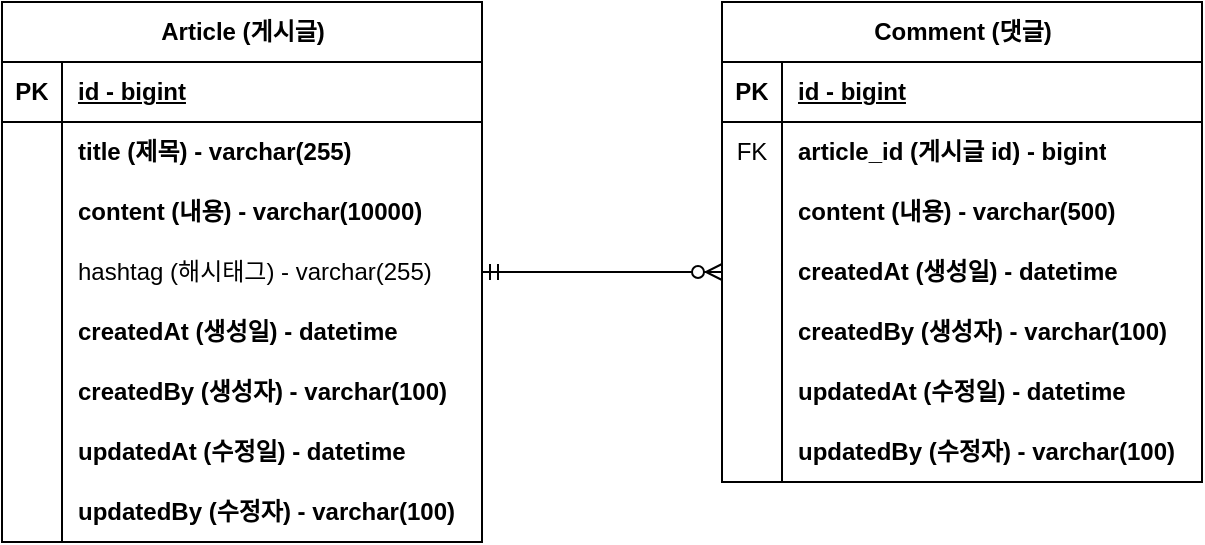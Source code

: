 <mxfile version="26.2.14">
  <diagram id="R2lEEEUBdFMjLlhIrx00" name="Page-1">
    <mxGraphModel dx="1364" dy="791" grid="1" gridSize="10" guides="1" tooltips="1" connect="1" arrows="1" fold="1" page="1" pageScale="1" pageWidth="850" pageHeight="1100" math="0" shadow="0" extFonts="Permanent Marker^https://fonts.googleapis.com/css?family=Permanent+Marker">
      <root>
        <mxCell id="0" />
        <mxCell id="1" parent="0" />
        <mxCell id="3DW1QkJ_BG_uOG5T6q-X-1" value="Article (게시글)" style="shape=table;startSize=30;container=1;collapsible=1;childLayout=tableLayout;fixedRows=1;rowLines=0;fontStyle=1;align=center;resizeLast=1;html=1;" parent="1" vertex="1">
          <mxGeometry x="80" y="120" width="240" height="270" as="geometry" />
        </mxCell>
        <mxCell id="3DW1QkJ_BG_uOG5T6q-X-2" value="" style="shape=tableRow;horizontal=0;startSize=0;swimlaneHead=0;swimlaneBody=0;fillColor=none;collapsible=0;dropTarget=0;points=[[0,0.5],[1,0.5]];portConstraint=eastwest;top=0;left=0;right=0;bottom=1;" parent="3DW1QkJ_BG_uOG5T6q-X-1" vertex="1">
          <mxGeometry y="30" width="240" height="30" as="geometry" />
        </mxCell>
        <mxCell id="3DW1QkJ_BG_uOG5T6q-X-3" value="PK" style="shape=partialRectangle;connectable=0;fillColor=none;top=0;left=0;bottom=0;right=0;fontStyle=1;overflow=hidden;whiteSpace=wrap;html=1;" parent="3DW1QkJ_BG_uOG5T6q-X-2" vertex="1">
          <mxGeometry width="30" height="30" as="geometry">
            <mxRectangle width="30" height="30" as="alternateBounds" />
          </mxGeometry>
        </mxCell>
        <mxCell id="3DW1QkJ_BG_uOG5T6q-X-4" value="id - bigint" style="shape=partialRectangle;connectable=0;fillColor=none;top=0;left=0;bottom=0;right=0;align=left;spacingLeft=6;fontStyle=5;overflow=hidden;whiteSpace=wrap;html=1;" parent="3DW1QkJ_BG_uOG5T6q-X-2" vertex="1">
          <mxGeometry x="30" width="210" height="30" as="geometry">
            <mxRectangle width="210" height="30" as="alternateBounds" />
          </mxGeometry>
        </mxCell>
        <mxCell id="3DW1QkJ_BG_uOG5T6q-X-5" value="" style="shape=tableRow;horizontal=0;startSize=0;swimlaneHead=0;swimlaneBody=0;fillColor=none;collapsible=0;dropTarget=0;points=[[0,0.5],[1,0.5]];portConstraint=eastwest;top=0;left=0;right=0;bottom=0;" parent="3DW1QkJ_BG_uOG5T6q-X-1" vertex="1">
          <mxGeometry y="60" width="240" height="30" as="geometry" />
        </mxCell>
        <mxCell id="3DW1QkJ_BG_uOG5T6q-X-6" value="" style="shape=partialRectangle;connectable=0;fillColor=none;top=0;left=0;bottom=0;right=0;editable=1;overflow=hidden;whiteSpace=wrap;html=1;" parent="3DW1QkJ_BG_uOG5T6q-X-5" vertex="1">
          <mxGeometry width="30" height="30" as="geometry">
            <mxRectangle width="30" height="30" as="alternateBounds" />
          </mxGeometry>
        </mxCell>
        <mxCell id="3DW1QkJ_BG_uOG5T6q-X-7" value="title (제목) - varchar(255)" style="shape=partialRectangle;connectable=0;fillColor=none;top=0;left=0;bottom=0;right=0;align=left;spacingLeft=6;overflow=hidden;whiteSpace=wrap;html=1;fontStyle=1" parent="3DW1QkJ_BG_uOG5T6q-X-5" vertex="1">
          <mxGeometry x="30" width="210" height="30" as="geometry">
            <mxRectangle width="210" height="30" as="alternateBounds" />
          </mxGeometry>
        </mxCell>
        <mxCell id="3DW1QkJ_BG_uOG5T6q-X-8" value="" style="shape=tableRow;horizontal=0;startSize=0;swimlaneHead=0;swimlaneBody=0;fillColor=none;collapsible=0;dropTarget=0;points=[[0,0.5],[1,0.5]];portConstraint=eastwest;top=0;left=0;right=0;bottom=0;" parent="3DW1QkJ_BG_uOG5T6q-X-1" vertex="1">
          <mxGeometry y="90" width="240" height="30" as="geometry" />
        </mxCell>
        <mxCell id="3DW1QkJ_BG_uOG5T6q-X-9" value="" style="shape=partialRectangle;connectable=0;fillColor=none;top=0;left=0;bottom=0;right=0;editable=1;overflow=hidden;whiteSpace=wrap;html=1;" parent="3DW1QkJ_BG_uOG5T6q-X-8" vertex="1">
          <mxGeometry width="30" height="30" as="geometry">
            <mxRectangle width="30" height="30" as="alternateBounds" />
          </mxGeometry>
        </mxCell>
        <mxCell id="3DW1QkJ_BG_uOG5T6q-X-10" value="content (내용) - varchar(10000)" style="shape=partialRectangle;connectable=0;fillColor=none;top=0;left=0;bottom=0;right=0;align=left;spacingLeft=6;overflow=hidden;whiteSpace=wrap;html=1;fontStyle=1" parent="3DW1QkJ_BG_uOG5T6q-X-8" vertex="1">
          <mxGeometry x="30" width="210" height="30" as="geometry">
            <mxRectangle width="210" height="30" as="alternateBounds" />
          </mxGeometry>
        </mxCell>
        <mxCell id="3DW1QkJ_BG_uOG5T6q-X-11" value="" style="shape=tableRow;horizontal=0;startSize=0;swimlaneHead=0;swimlaneBody=0;fillColor=none;collapsible=0;dropTarget=0;points=[[0,0.5],[1,0.5]];portConstraint=eastwest;top=0;left=0;right=0;bottom=0;" parent="3DW1QkJ_BG_uOG5T6q-X-1" vertex="1">
          <mxGeometry y="120" width="240" height="30" as="geometry" />
        </mxCell>
        <mxCell id="3DW1QkJ_BG_uOG5T6q-X-12" value="" style="shape=partialRectangle;connectable=0;fillColor=none;top=0;left=0;bottom=0;right=0;editable=1;overflow=hidden;whiteSpace=wrap;html=1;" parent="3DW1QkJ_BG_uOG5T6q-X-11" vertex="1">
          <mxGeometry width="30" height="30" as="geometry">
            <mxRectangle width="30" height="30" as="alternateBounds" />
          </mxGeometry>
        </mxCell>
        <mxCell id="3DW1QkJ_BG_uOG5T6q-X-13" value="hashtag (해시태그) - varchar(255)" style="shape=partialRectangle;connectable=0;fillColor=none;top=0;left=0;bottom=0;right=0;align=left;spacingLeft=6;overflow=hidden;whiteSpace=wrap;html=1;fontStyle=0" parent="3DW1QkJ_BG_uOG5T6q-X-11" vertex="1">
          <mxGeometry x="30" width="210" height="30" as="geometry">
            <mxRectangle width="210" height="30" as="alternateBounds" />
          </mxGeometry>
        </mxCell>
        <mxCell id="3DW1QkJ_BG_uOG5T6q-X-15" value="" style="shape=tableRow;horizontal=0;startSize=0;swimlaneHead=0;swimlaneBody=0;fillColor=none;collapsible=0;dropTarget=0;points=[[0,0.5],[1,0.5]];portConstraint=eastwest;top=0;left=0;right=0;bottom=0;" parent="3DW1QkJ_BG_uOG5T6q-X-1" vertex="1">
          <mxGeometry y="150" width="240" height="30" as="geometry" />
        </mxCell>
        <mxCell id="3DW1QkJ_BG_uOG5T6q-X-16" value="" style="shape=partialRectangle;connectable=0;fillColor=none;top=0;left=0;bottom=0;right=0;editable=1;overflow=hidden;whiteSpace=wrap;html=1;" parent="3DW1QkJ_BG_uOG5T6q-X-15" vertex="1">
          <mxGeometry width="30" height="30" as="geometry">
            <mxRectangle width="30" height="30" as="alternateBounds" />
          </mxGeometry>
        </mxCell>
        <mxCell id="3DW1QkJ_BG_uOG5T6q-X-17" value="createdAt (생성일) - datetime" style="shape=partialRectangle;connectable=0;fillColor=none;top=0;left=0;bottom=0;right=0;align=left;spacingLeft=6;overflow=hidden;whiteSpace=wrap;html=1;fontStyle=1" parent="3DW1QkJ_BG_uOG5T6q-X-15" vertex="1">
          <mxGeometry x="30" width="210" height="30" as="geometry">
            <mxRectangle width="210" height="30" as="alternateBounds" />
          </mxGeometry>
        </mxCell>
        <mxCell id="3DW1QkJ_BG_uOG5T6q-X-21" value="" style="shape=tableRow;horizontal=0;startSize=0;swimlaneHead=0;swimlaneBody=0;fillColor=none;collapsible=0;dropTarget=0;points=[[0,0.5],[1,0.5]];portConstraint=eastwest;top=0;left=0;right=0;bottom=0;" parent="3DW1QkJ_BG_uOG5T6q-X-1" vertex="1">
          <mxGeometry y="180" width="240" height="30" as="geometry" />
        </mxCell>
        <mxCell id="3DW1QkJ_BG_uOG5T6q-X-22" value="" style="shape=partialRectangle;connectable=0;fillColor=none;top=0;left=0;bottom=0;right=0;editable=1;overflow=hidden;whiteSpace=wrap;html=1;" parent="3DW1QkJ_BG_uOG5T6q-X-21" vertex="1">
          <mxGeometry width="30" height="30" as="geometry">
            <mxRectangle width="30" height="30" as="alternateBounds" />
          </mxGeometry>
        </mxCell>
        <mxCell id="3DW1QkJ_BG_uOG5T6q-X-23" value="createdBy (생성자) - varchar(100)" style="shape=partialRectangle;connectable=0;fillColor=none;top=0;left=0;bottom=0;right=0;align=left;spacingLeft=6;overflow=hidden;whiteSpace=wrap;html=1;fontStyle=1" parent="3DW1QkJ_BG_uOG5T6q-X-21" vertex="1">
          <mxGeometry x="30" width="210" height="30" as="geometry">
            <mxRectangle width="210" height="30" as="alternateBounds" />
          </mxGeometry>
        </mxCell>
        <mxCell id="3DW1QkJ_BG_uOG5T6q-X-24" value="" style="shape=tableRow;horizontal=0;startSize=0;swimlaneHead=0;swimlaneBody=0;fillColor=none;collapsible=0;dropTarget=0;points=[[0,0.5],[1,0.5]];portConstraint=eastwest;top=0;left=0;right=0;bottom=0;" parent="3DW1QkJ_BG_uOG5T6q-X-1" vertex="1">
          <mxGeometry y="210" width="240" height="30" as="geometry" />
        </mxCell>
        <mxCell id="3DW1QkJ_BG_uOG5T6q-X-25" value="" style="shape=partialRectangle;connectable=0;fillColor=none;top=0;left=0;bottom=0;right=0;editable=1;overflow=hidden;whiteSpace=wrap;html=1;" parent="3DW1QkJ_BG_uOG5T6q-X-24" vertex="1">
          <mxGeometry width="30" height="30" as="geometry">
            <mxRectangle width="30" height="30" as="alternateBounds" />
          </mxGeometry>
        </mxCell>
        <mxCell id="3DW1QkJ_BG_uOG5T6q-X-26" value="updatedAt (수정일) - datetime" style="shape=partialRectangle;connectable=0;fillColor=none;top=0;left=0;bottom=0;right=0;align=left;spacingLeft=6;overflow=hidden;whiteSpace=wrap;html=1;fontStyle=1" parent="3DW1QkJ_BG_uOG5T6q-X-24" vertex="1">
          <mxGeometry x="30" width="210" height="30" as="geometry">
            <mxRectangle width="210" height="30" as="alternateBounds" />
          </mxGeometry>
        </mxCell>
        <mxCell id="3DW1QkJ_BG_uOG5T6q-X-27" value="" style="shape=tableRow;horizontal=0;startSize=0;swimlaneHead=0;swimlaneBody=0;fillColor=none;collapsible=0;dropTarget=0;points=[[0,0.5],[1,0.5]];portConstraint=eastwest;top=0;left=0;right=0;bottom=0;" parent="3DW1QkJ_BG_uOG5T6q-X-1" vertex="1">
          <mxGeometry y="240" width="240" height="30" as="geometry" />
        </mxCell>
        <mxCell id="3DW1QkJ_BG_uOG5T6q-X-28" value="" style="shape=partialRectangle;connectable=0;fillColor=none;top=0;left=0;bottom=0;right=0;editable=1;overflow=hidden;whiteSpace=wrap;html=1;" parent="3DW1QkJ_BG_uOG5T6q-X-27" vertex="1">
          <mxGeometry width="30" height="30" as="geometry">
            <mxRectangle width="30" height="30" as="alternateBounds" />
          </mxGeometry>
        </mxCell>
        <mxCell id="3DW1QkJ_BG_uOG5T6q-X-29" value="updatedBy (수정자) - varchar(100)" style="shape=partialRectangle;connectable=0;fillColor=none;top=0;left=0;bottom=0;right=0;align=left;spacingLeft=6;overflow=hidden;whiteSpace=wrap;html=1;fontStyle=1" parent="3DW1QkJ_BG_uOG5T6q-X-27" vertex="1">
          <mxGeometry x="30" width="210" height="30" as="geometry">
            <mxRectangle width="210" height="30" as="alternateBounds" />
          </mxGeometry>
        </mxCell>
        <mxCell id="3DW1QkJ_BG_uOG5T6q-X-30" value="Comment (댓글)" style="shape=table;startSize=30;container=1;collapsible=1;childLayout=tableLayout;fixedRows=1;rowLines=0;fontStyle=1;align=center;resizeLast=1;html=1;" parent="1" vertex="1">
          <mxGeometry x="440" y="120" width="240" height="240" as="geometry" />
        </mxCell>
        <mxCell id="3DW1QkJ_BG_uOG5T6q-X-31" value="" style="shape=tableRow;horizontal=0;startSize=0;swimlaneHead=0;swimlaneBody=0;fillColor=none;collapsible=0;dropTarget=0;points=[[0,0.5],[1,0.5]];portConstraint=eastwest;top=0;left=0;right=0;bottom=1;" parent="3DW1QkJ_BG_uOG5T6q-X-30" vertex="1">
          <mxGeometry y="30" width="240" height="30" as="geometry" />
        </mxCell>
        <mxCell id="3DW1QkJ_BG_uOG5T6q-X-32" value="PK" style="shape=partialRectangle;connectable=0;fillColor=none;top=0;left=0;bottom=0;right=0;fontStyle=1;overflow=hidden;whiteSpace=wrap;html=1;" parent="3DW1QkJ_BG_uOG5T6q-X-31" vertex="1">
          <mxGeometry width="30" height="30" as="geometry">
            <mxRectangle width="30" height="30" as="alternateBounds" />
          </mxGeometry>
        </mxCell>
        <mxCell id="3DW1QkJ_BG_uOG5T6q-X-33" value="id - bigint" style="shape=partialRectangle;connectable=0;fillColor=none;top=0;left=0;bottom=0;right=0;align=left;spacingLeft=6;fontStyle=5;overflow=hidden;whiteSpace=wrap;html=1;" parent="3DW1QkJ_BG_uOG5T6q-X-31" vertex="1">
          <mxGeometry x="30" width="210" height="30" as="geometry">
            <mxRectangle width="210" height="30" as="alternateBounds" />
          </mxGeometry>
        </mxCell>
        <mxCell id="3DW1QkJ_BG_uOG5T6q-X-34" value="" style="shape=tableRow;horizontal=0;startSize=0;swimlaneHead=0;swimlaneBody=0;fillColor=none;collapsible=0;dropTarget=0;points=[[0,0.5],[1,0.5]];portConstraint=eastwest;top=0;left=0;right=0;bottom=0;" parent="3DW1QkJ_BG_uOG5T6q-X-30" vertex="1">
          <mxGeometry y="60" width="240" height="30" as="geometry" />
        </mxCell>
        <mxCell id="3DW1QkJ_BG_uOG5T6q-X-35" value="FK" style="shape=partialRectangle;connectable=0;fillColor=none;top=0;left=0;bottom=0;right=0;editable=1;overflow=hidden;whiteSpace=wrap;html=1;" parent="3DW1QkJ_BG_uOG5T6q-X-34" vertex="1">
          <mxGeometry width="30" height="30" as="geometry">
            <mxRectangle width="30" height="30" as="alternateBounds" />
          </mxGeometry>
        </mxCell>
        <mxCell id="3DW1QkJ_BG_uOG5T6q-X-36" value="article_id (게시글 id) - bigint" style="shape=partialRectangle;connectable=0;fillColor=none;top=0;left=0;bottom=0;right=0;align=left;spacingLeft=6;overflow=hidden;whiteSpace=wrap;html=1;fontStyle=1" parent="3DW1QkJ_BG_uOG5T6q-X-34" vertex="1">
          <mxGeometry x="30" width="210" height="30" as="geometry">
            <mxRectangle width="210" height="30" as="alternateBounds" />
          </mxGeometry>
        </mxCell>
        <mxCell id="3DW1QkJ_BG_uOG5T6q-X-37" value="" style="shape=tableRow;horizontal=0;startSize=0;swimlaneHead=0;swimlaneBody=0;fillColor=none;collapsible=0;dropTarget=0;points=[[0,0.5],[1,0.5]];portConstraint=eastwest;top=0;left=0;right=0;bottom=0;" parent="3DW1QkJ_BG_uOG5T6q-X-30" vertex="1">
          <mxGeometry y="90" width="240" height="30" as="geometry" />
        </mxCell>
        <mxCell id="3DW1QkJ_BG_uOG5T6q-X-38" value="" style="shape=partialRectangle;connectable=0;fillColor=none;top=0;left=0;bottom=0;right=0;editable=1;overflow=hidden;whiteSpace=wrap;html=1;" parent="3DW1QkJ_BG_uOG5T6q-X-37" vertex="1">
          <mxGeometry width="30" height="30" as="geometry">
            <mxRectangle width="30" height="30" as="alternateBounds" />
          </mxGeometry>
        </mxCell>
        <mxCell id="3DW1QkJ_BG_uOG5T6q-X-39" value="content (내용) - varchar(500)" style="shape=partialRectangle;connectable=0;fillColor=none;top=0;left=0;bottom=0;right=0;align=left;spacingLeft=6;overflow=hidden;whiteSpace=wrap;html=1;fontStyle=1" parent="3DW1QkJ_BG_uOG5T6q-X-37" vertex="1">
          <mxGeometry x="30" width="210" height="30" as="geometry">
            <mxRectangle width="210" height="30" as="alternateBounds" />
          </mxGeometry>
        </mxCell>
        <mxCell id="3DW1QkJ_BG_uOG5T6q-X-43" value="" style="shape=tableRow;horizontal=0;startSize=0;swimlaneHead=0;swimlaneBody=0;fillColor=none;collapsible=0;dropTarget=0;points=[[0,0.5],[1,0.5]];portConstraint=eastwest;top=0;left=0;right=0;bottom=0;" parent="3DW1QkJ_BG_uOG5T6q-X-30" vertex="1">
          <mxGeometry y="120" width="240" height="30" as="geometry" />
        </mxCell>
        <mxCell id="3DW1QkJ_BG_uOG5T6q-X-44" value="" style="shape=partialRectangle;connectable=0;fillColor=none;top=0;left=0;bottom=0;right=0;editable=1;overflow=hidden;whiteSpace=wrap;html=1;" parent="3DW1QkJ_BG_uOG5T6q-X-43" vertex="1">
          <mxGeometry width="30" height="30" as="geometry">
            <mxRectangle width="30" height="30" as="alternateBounds" />
          </mxGeometry>
        </mxCell>
        <mxCell id="3DW1QkJ_BG_uOG5T6q-X-45" value="createdAt (생성일) - datetime" style="shape=partialRectangle;connectable=0;fillColor=none;top=0;left=0;bottom=0;right=0;align=left;spacingLeft=6;overflow=hidden;whiteSpace=wrap;html=1;fontStyle=1" parent="3DW1QkJ_BG_uOG5T6q-X-43" vertex="1">
          <mxGeometry x="30" width="210" height="30" as="geometry">
            <mxRectangle width="210" height="30" as="alternateBounds" />
          </mxGeometry>
        </mxCell>
        <mxCell id="3DW1QkJ_BG_uOG5T6q-X-46" value="" style="shape=tableRow;horizontal=0;startSize=0;swimlaneHead=0;swimlaneBody=0;fillColor=none;collapsible=0;dropTarget=0;points=[[0,0.5],[1,0.5]];portConstraint=eastwest;top=0;left=0;right=0;bottom=0;" parent="3DW1QkJ_BG_uOG5T6q-X-30" vertex="1">
          <mxGeometry y="150" width="240" height="30" as="geometry" />
        </mxCell>
        <mxCell id="3DW1QkJ_BG_uOG5T6q-X-47" value="" style="shape=partialRectangle;connectable=0;fillColor=none;top=0;left=0;bottom=0;right=0;editable=1;overflow=hidden;whiteSpace=wrap;html=1;" parent="3DW1QkJ_BG_uOG5T6q-X-46" vertex="1">
          <mxGeometry width="30" height="30" as="geometry">
            <mxRectangle width="30" height="30" as="alternateBounds" />
          </mxGeometry>
        </mxCell>
        <mxCell id="3DW1QkJ_BG_uOG5T6q-X-48" value="createdBy (생성자) - varchar(100)" style="shape=partialRectangle;connectable=0;fillColor=none;top=0;left=0;bottom=0;right=0;align=left;spacingLeft=6;overflow=hidden;whiteSpace=wrap;html=1;fontStyle=1" parent="3DW1QkJ_BG_uOG5T6q-X-46" vertex="1">
          <mxGeometry x="30" width="210" height="30" as="geometry">
            <mxRectangle width="210" height="30" as="alternateBounds" />
          </mxGeometry>
        </mxCell>
        <mxCell id="3DW1QkJ_BG_uOG5T6q-X-49" value="" style="shape=tableRow;horizontal=0;startSize=0;swimlaneHead=0;swimlaneBody=0;fillColor=none;collapsible=0;dropTarget=0;points=[[0,0.5],[1,0.5]];portConstraint=eastwest;top=0;left=0;right=0;bottom=0;" parent="3DW1QkJ_BG_uOG5T6q-X-30" vertex="1">
          <mxGeometry y="180" width="240" height="30" as="geometry" />
        </mxCell>
        <mxCell id="3DW1QkJ_BG_uOG5T6q-X-50" value="" style="shape=partialRectangle;connectable=0;fillColor=none;top=0;left=0;bottom=0;right=0;editable=1;overflow=hidden;whiteSpace=wrap;html=1;" parent="3DW1QkJ_BG_uOG5T6q-X-49" vertex="1">
          <mxGeometry width="30" height="30" as="geometry">
            <mxRectangle width="30" height="30" as="alternateBounds" />
          </mxGeometry>
        </mxCell>
        <mxCell id="3DW1QkJ_BG_uOG5T6q-X-51" value="updatedAt (수정일) - datetime" style="shape=partialRectangle;connectable=0;fillColor=none;top=0;left=0;bottom=0;right=0;align=left;spacingLeft=6;overflow=hidden;whiteSpace=wrap;html=1;fontStyle=1" parent="3DW1QkJ_BG_uOG5T6q-X-49" vertex="1">
          <mxGeometry x="30" width="210" height="30" as="geometry">
            <mxRectangle width="210" height="30" as="alternateBounds" />
          </mxGeometry>
        </mxCell>
        <mxCell id="3DW1QkJ_BG_uOG5T6q-X-52" value="" style="shape=tableRow;horizontal=0;startSize=0;swimlaneHead=0;swimlaneBody=0;fillColor=none;collapsible=0;dropTarget=0;points=[[0,0.5],[1,0.5]];portConstraint=eastwest;top=0;left=0;right=0;bottom=0;" parent="3DW1QkJ_BG_uOG5T6q-X-30" vertex="1">
          <mxGeometry y="210" width="240" height="30" as="geometry" />
        </mxCell>
        <mxCell id="3DW1QkJ_BG_uOG5T6q-X-53" value="" style="shape=partialRectangle;connectable=0;fillColor=none;top=0;left=0;bottom=0;right=0;editable=1;overflow=hidden;whiteSpace=wrap;html=1;" parent="3DW1QkJ_BG_uOG5T6q-X-52" vertex="1">
          <mxGeometry width="30" height="30" as="geometry">
            <mxRectangle width="30" height="30" as="alternateBounds" />
          </mxGeometry>
        </mxCell>
        <mxCell id="3DW1QkJ_BG_uOG5T6q-X-54" value="updatedBy (수정자) - varchar(100)" style="shape=partialRectangle;connectable=0;fillColor=none;top=0;left=0;bottom=0;right=0;align=left;spacingLeft=6;overflow=hidden;whiteSpace=wrap;html=1;fontStyle=1" parent="3DW1QkJ_BG_uOG5T6q-X-52" vertex="1">
          <mxGeometry x="30" width="210" height="30" as="geometry">
            <mxRectangle width="210" height="30" as="alternateBounds" />
          </mxGeometry>
        </mxCell>
        <mxCell id="3DW1QkJ_BG_uOG5T6q-X-56" value="" style="edgeStyle=entityRelationEdgeStyle;fontSize=12;html=1;endArrow=ERzeroToMany;startArrow=ERmandOne;rounded=0;exitX=1;exitY=0.5;exitDx=0;exitDy=0;entryX=0;entryY=0.5;entryDx=0;entryDy=0;" parent="1" source="3DW1QkJ_BG_uOG5T6q-X-11" target="3DW1QkJ_BG_uOG5T6q-X-43" edge="1">
          <mxGeometry width="100" height="100" relative="1" as="geometry">
            <mxPoint x="450" y="530" as="sourcePoint" />
            <mxPoint x="550" y="430" as="targetPoint" />
          </mxGeometry>
        </mxCell>
      </root>
    </mxGraphModel>
  </diagram>
</mxfile>
